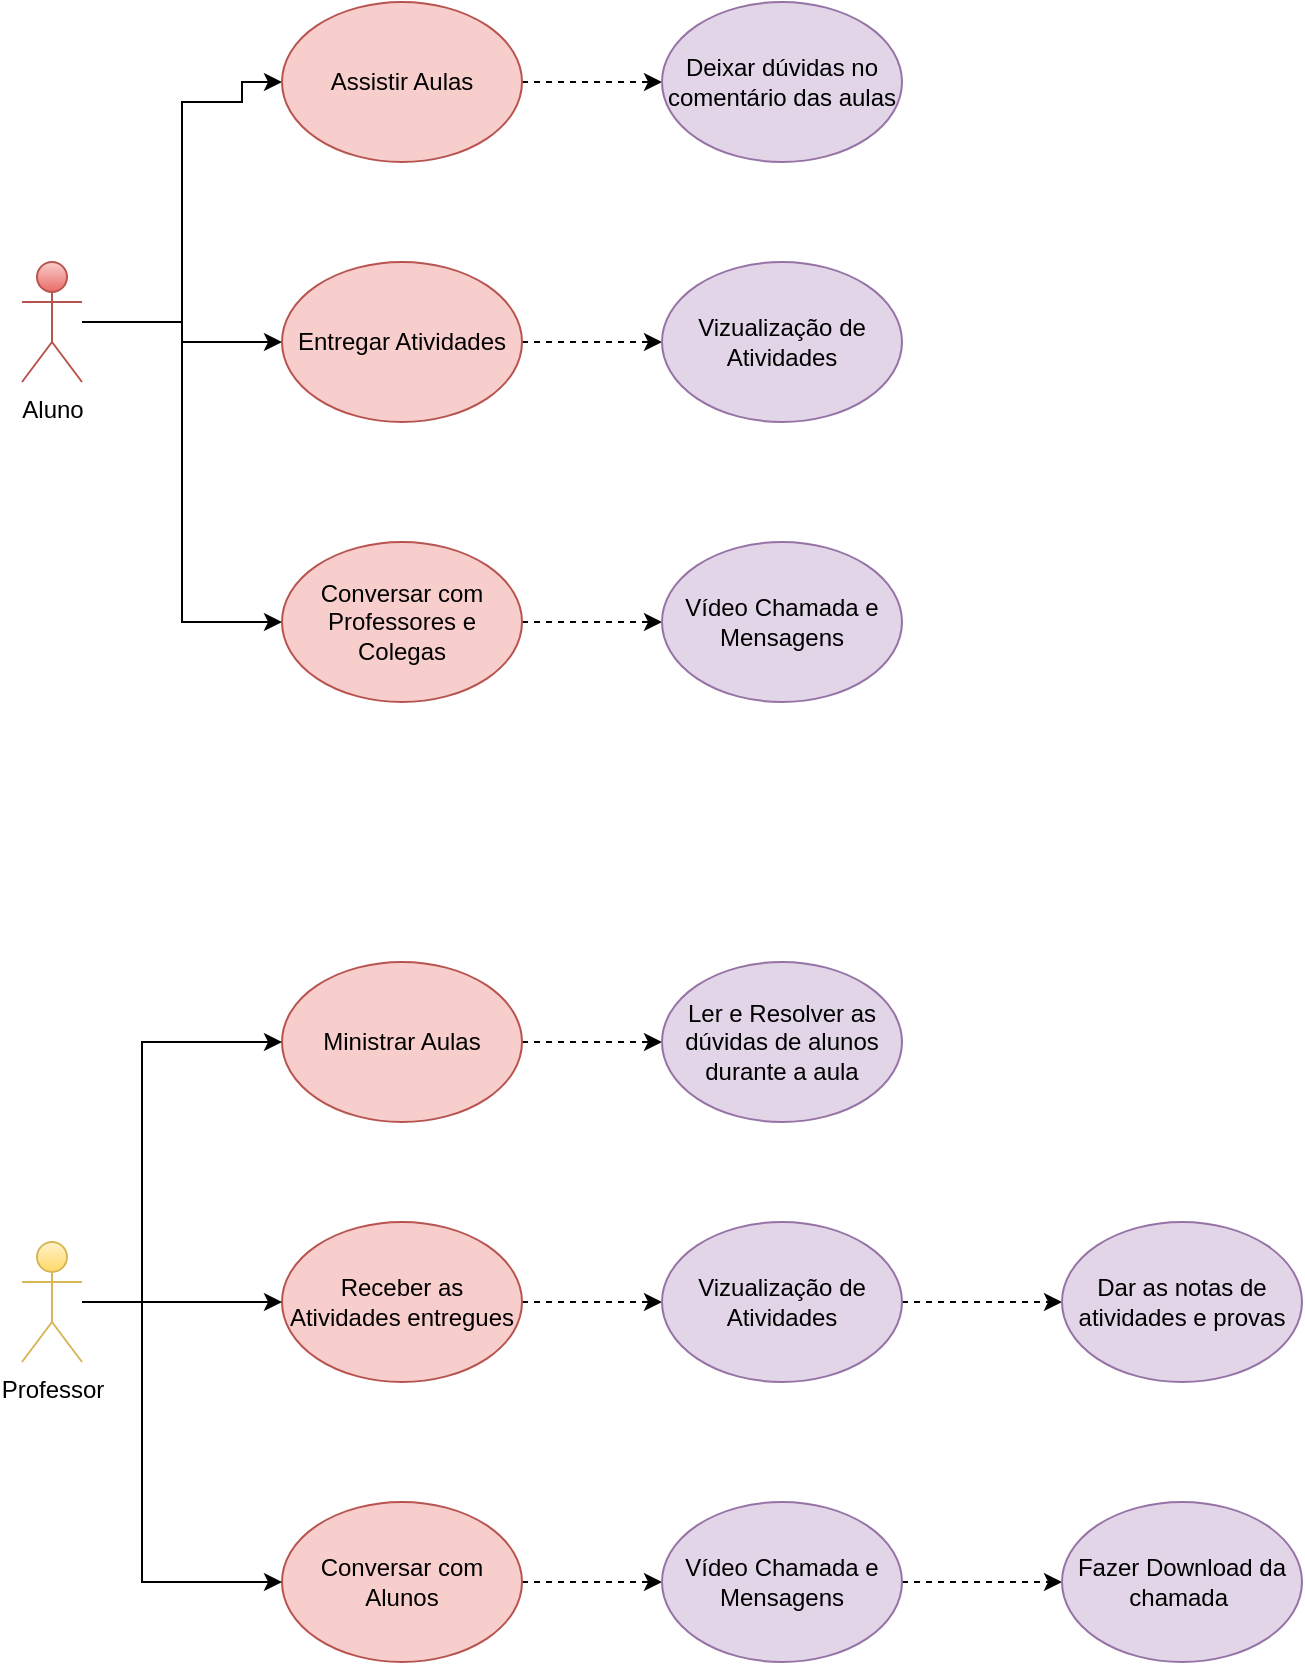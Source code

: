 <mxfile version="16.6.6" type="dropbox"><diagram id="wwGyTpb7pSqH4r62Q0x8" name="Page-1"><mxGraphModel dx="1038" dy="579" grid="1" gridSize="10" guides="1" tooltips="1" connect="1" arrows="1" fold="1" page="1" pageScale="1" pageWidth="827" pageHeight="1169" math="0" shadow="0"><root><mxCell id="0"/><mxCell id="1" parent="0"/><mxCell id="2q_7VGM5Awvod4YLM1xz-36" value="" style="edgeStyle=orthogonalEdgeStyle;rounded=0;orthogonalLoop=1;jettySize=auto;html=1;strokeColor=#000000;entryX=0;entryY=0.5;entryDx=0;entryDy=0;" edge="1" parent="1" source="2q_7VGM5Awvod4YLM1xz-3" target="2q_7VGM5Awvod4YLM1xz-6"><mxGeometry relative="1" as="geometry"><mxPoint x="55" y="140" as="targetPoint"/><Array as="points"><mxPoint x="120" y="250"/><mxPoint x="120" y="140"/><mxPoint x="150" y="140"/><mxPoint x="150" y="130"/></Array></mxGeometry></mxCell><mxCell id="2q_7VGM5Awvod4YLM1xz-37" value="" style="edgeStyle=orthogonalEdgeStyle;rounded=0;orthogonalLoop=1;jettySize=auto;html=1;strokeColor=#000000;" edge="1" parent="1" source="2q_7VGM5Awvod4YLM1xz-3" target="2q_7VGM5Awvod4YLM1xz-8"><mxGeometry relative="1" as="geometry"/></mxCell><mxCell id="2q_7VGM5Awvod4YLM1xz-39" value="" style="edgeStyle=orthogonalEdgeStyle;rounded=0;orthogonalLoop=1;jettySize=auto;html=1;strokeColor=#000000;entryX=0;entryY=0.5;entryDx=0;entryDy=0;" edge="1" parent="1" source="2q_7VGM5Awvod4YLM1xz-3" target="2q_7VGM5Awvod4YLM1xz-9"><mxGeometry relative="1" as="geometry"><mxPoint x="55" y="360" as="targetPoint"/></mxGeometry></mxCell><mxCell id="2q_7VGM5Awvod4YLM1xz-3" value="Aluno" style="shape=umlActor;verticalLabelPosition=bottom;verticalAlign=top;html=1;outlineConnect=0;fillColor=#f8cecc;gradientColor=#ea6b66;strokeColor=#b85450;" vertex="1" parent="1"><mxGeometry x="40" y="220" width="30" height="60" as="geometry"/></mxCell><mxCell id="2q_7VGM5Awvod4YLM1xz-16" value="" style="edgeStyle=orthogonalEdgeStyle;rounded=0;orthogonalLoop=1;jettySize=auto;html=1;dashed=1;strokeColor=#000000;" edge="1" parent="1" source="2q_7VGM5Awvod4YLM1xz-6" target="2q_7VGM5Awvod4YLM1xz-15"><mxGeometry relative="1" as="geometry"/></mxCell><mxCell id="2q_7VGM5Awvod4YLM1xz-6" value="Assistir Aulas" style="ellipse;whiteSpace=wrap;html=1;fillColor=#f8cecc;strokeColor=#b85450;" vertex="1" parent="1"><mxGeometry x="170" y="90" width="120" height="80" as="geometry"/></mxCell><mxCell id="2q_7VGM5Awvod4YLM1xz-14" value="" style="edgeStyle=orthogonalEdgeStyle;rounded=0;orthogonalLoop=1;jettySize=auto;html=1;dashed=1;strokeColor=#000000;" edge="1" parent="1" source="2q_7VGM5Awvod4YLM1xz-8" target="2q_7VGM5Awvod4YLM1xz-13"><mxGeometry relative="1" as="geometry"/></mxCell><mxCell id="2q_7VGM5Awvod4YLM1xz-8" value="Entregar Atividades" style="ellipse;whiteSpace=wrap;html=1;fillColor=#f8cecc;strokeColor=#b85450;" vertex="1" parent="1"><mxGeometry x="170" y="220" width="120" height="80" as="geometry"/></mxCell><mxCell id="2q_7VGM5Awvod4YLM1xz-11" value="" style="edgeStyle=orthogonalEdgeStyle;rounded=0;orthogonalLoop=1;jettySize=auto;html=1;dashed=1;" edge="1" parent="1" source="2q_7VGM5Awvod4YLM1xz-9" target="2q_7VGM5Awvod4YLM1xz-10"><mxGeometry relative="1" as="geometry"/></mxCell><mxCell id="2q_7VGM5Awvod4YLM1xz-9" value="Conversar com Professores e Colegas" style="ellipse;whiteSpace=wrap;html=1;fillColor=#f8cecc;strokeColor=#b85450;" vertex="1" parent="1"><mxGeometry x="170" y="360" width="120" height="80" as="geometry"/></mxCell><mxCell id="2q_7VGM5Awvod4YLM1xz-10" value="Vídeo Chamada e Mensagens" style="ellipse;whiteSpace=wrap;html=1;fillColor=#e1d5e7;strokeColor=#9673a6;" vertex="1" parent="1"><mxGeometry x="360" y="360" width="120" height="80" as="geometry"/></mxCell><mxCell id="2q_7VGM5Awvod4YLM1xz-13" value="Vizualização de Atividades" style="ellipse;whiteSpace=wrap;html=1;fillColor=#e1d5e7;strokeColor=#9673a6;" vertex="1" parent="1"><mxGeometry x="360" y="220" width="120" height="80" as="geometry"/></mxCell><mxCell id="2q_7VGM5Awvod4YLM1xz-15" value="Deixar dúvidas no comentário das aulas" style="ellipse;whiteSpace=wrap;html=1;fillColor=#e1d5e7;strokeColor=#9673a6;" vertex="1" parent="1"><mxGeometry x="360" y="90" width="120" height="80" as="geometry"/></mxCell><mxCell id="2q_7VGM5Awvod4YLM1xz-18" value="" style="edgeStyle=orthogonalEdgeStyle;rounded=0;orthogonalLoop=1;jettySize=auto;html=1;dashed=1;strokeColor=#000000;" edge="1" parent="1" source="2q_7VGM5Awvod4YLM1xz-19" target="2q_7VGM5Awvod4YLM1xz-26"><mxGeometry relative="1" as="geometry"/></mxCell><mxCell id="2q_7VGM5Awvod4YLM1xz-19" value="Ministrar Aulas" style="ellipse;whiteSpace=wrap;html=1;fillColor=#f8cecc;strokeColor=#b85450;" vertex="1" parent="1"><mxGeometry x="170" y="570" width="120" height="80" as="geometry"/></mxCell><mxCell id="2q_7VGM5Awvod4YLM1xz-20" value="" style="edgeStyle=orthogonalEdgeStyle;rounded=0;orthogonalLoop=1;jettySize=auto;html=1;dashed=1;strokeColor=#000000;" edge="1" parent="1" source="2q_7VGM5Awvod4YLM1xz-21" target="2q_7VGM5Awvod4YLM1xz-25"><mxGeometry relative="1" as="geometry"/></mxCell><mxCell id="2q_7VGM5Awvod4YLM1xz-21" value="Receber as Atividades entregues" style="ellipse;whiteSpace=wrap;html=1;fillColor=#f8cecc;strokeColor=#b85450;" vertex="1" parent="1"><mxGeometry x="170" y="700" width="120" height="80" as="geometry"/></mxCell><mxCell id="2q_7VGM5Awvod4YLM1xz-22" value="" style="edgeStyle=orthogonalEdgeStyle;rounded=0;orthogonalLoop=1;jettySize=auto;html=1;dashed=1;" edge="1" parent="1" source="2q_7VGM5Awvod4YLM1xz-23" target="2q_7VGM5Awvod4YLM1xz-24"><mxGeometry relative="1" as="geometry"/></mxCell><mxCell id="2q_7VGM5Awvod4YLM1xz-23" value="Conversar com Alunos" style="ellipse;whiteSpace=wrap;html=1;fillColor=#f8cecc;strokeColor=#b85450;" vertex="1" parent="1"><mxGeometry x="170" y="840" width="120" height="80" as="geometry"/></mxCell><mxCell id="2q_7VGM5Awvod4YLM1xz-41" value="" style="edgeStyle=orthogonalEdgeStyle;rounded=0;orthogonalLoop=1;jettySize=auto;html=1;strokeColor=#000000;dashed=1;" edge="1" parent="1" source="2q_7VGM5Awvod4YLM1xz-24" target="2q_7VGM5Awvod4YLM1xz-40"><mxGeometry relative="1" as="geometry"/></mxCell><mxCell id="2q_7VGM5Awvod4YLM1xz-24" value="Vídeo Chamada e Mensagens" style="ellipse;whiteSpace=wrap;html=1;fillColor=#e1d5e7;strokeColor=#9673a6;" vertex="1" parent="1"><mxGeometry x="360" y="840" width="120" height="80" as="geometry"/></mxCell><mxCell id="2q_7VGM5Awvod4YLM1xz-29" value="" style="edgeStyle=orthogonalEdgeStyle;rounded=0;orthogonalLoop=1;jettySize=auto;html=1;dashed=1;strokeColor=#000000;" edge="1" parent="1" source="2q_7VGM5Awvod4YLM1xz-25" target="2q_7VGM5Awvod4YLM1xz-27"><mxGeometry relative="1" as="geometry"/></mxCell><mxCell id="2q_7VGM5Awvod4YLM1xz-25" value="Vizualização de Atividades" style="ellipse;whiteSpace=wrap;html=1;fillColor=#e1d5e7;strokeColor=#9673a6;" vertex="1" parent="1"><mxGeometry x="360" y="700" width="120" height="80" as="geometry"/></mxCell><mxCell id="2q_7VGM5Awvod4YLM1xz-26" value="Ler e Resolver as dúvidas de alunos durante a aula" style="ellipse;whiteSpace=wrap;html=1;fillColor=#e1d5e7;strokeColor=#9673a6;" vertex="1" parent="1"><mxGeometry x="360" y="570" width="120" height="80" as="geometry"/></mxCell><mxCell id="2q_7VGM5Awvod4YLM1xz-27" value="Dar as notas de atividades e provas" style="ellipse;whiteSpace=wrap;html=1;fillColor=#e1d5e7;strokeColor=#9673a6;" vertex="1" parent="1"><mxGeometry x="560" y="700" width="120" height="80" as="geometry"/></mxCell><mxCell id="2q_7VGM5Awvod4YLM1xz-33" value="" style="rounded=0;orthogonalLoop=1;jettySize=auto;html=1;strokeColor=#000000;edgeStyle=orthogonalEdgeStyle;" edge="1" parent="1" source="2q_7VGM5Awvod4YLM1xz-31" target="2q_7VGM5Awvod4YLM1xz-21"><mxGeometry relative="1" as="geometry"/></mxCell><mxCell id="2q_7VGM5Awvod4YLM1xz-43" value="" style="edgeStyle=orthogonalEdgeStyle;rounded=0;orthogonalLoop=1;jettySize=auto;html=1;strokeColor=#000000;entryX=0;entryY=0.5;entryDx=0;entryDy=0;" edge="1" parent="1" source="2q_7VGM5Awvod4YLM1xz-31" target="2q_7VGM5Awvod4YLM1xz-19"><mxGeometry relative="1" as="geometry"><mxPoint x="160" y="610" as="targetPoint"/><Array as="points"><mxPoint x="100" y="740"/><mxPoint x="100" y="610"/></Array></mxGeometry></mxCell><mxCell id="2q_7VGM5Awvod4YLM1xz-45" value="" style="edgeStyle=orthogonalEdgeStyle;rounded=0;orthogonalLoop=1;jettySize=auto;html=1;strokeColor=#000000;" edge="1" parent="1" source="2q_7VGM5Awvod4YLM1xz-31" target="2q_7VGM5Awvod4YLM1xz-23"><mxGeometry relative="1" as="geometry"><mxPoint x="55" y="850" as="targetPoint"/><Array as="points"><mxPoint x="100" y="740"/><mxPoint x="100" y="880"/></Array></mxGeometry></mxCell><mxCell id="2q_7VGM5Awvod4YLM1xz-31" value="Professor" style="shape=umlActor;verticalLabelPosition=bottom;verticalAlign=top;html=1;outlineConnect=0;fillColor=#fff2cc;strokeColor=#d6b656;gradientColor=#ffd966;" vertex="1" parent="1"><mxGeometry x="40" y="710" width="30" height="60" as="geometry"/></mxCell><mxCell id="2q_7VGM5Awvod4YLM1xz-40" value="Fazer Download da chamada&amp;nbsp;" style="ellipse;whiteSpace=wrap;html=1;fillColor=#e1d5e7;strokeColor=#9673a6;" vertex="1" parent="1"><mxGeometry x="560" y="840" width="120" height="80" as="geometry"/></mxCell></root></mxGraphModel></diagram></mxfile>